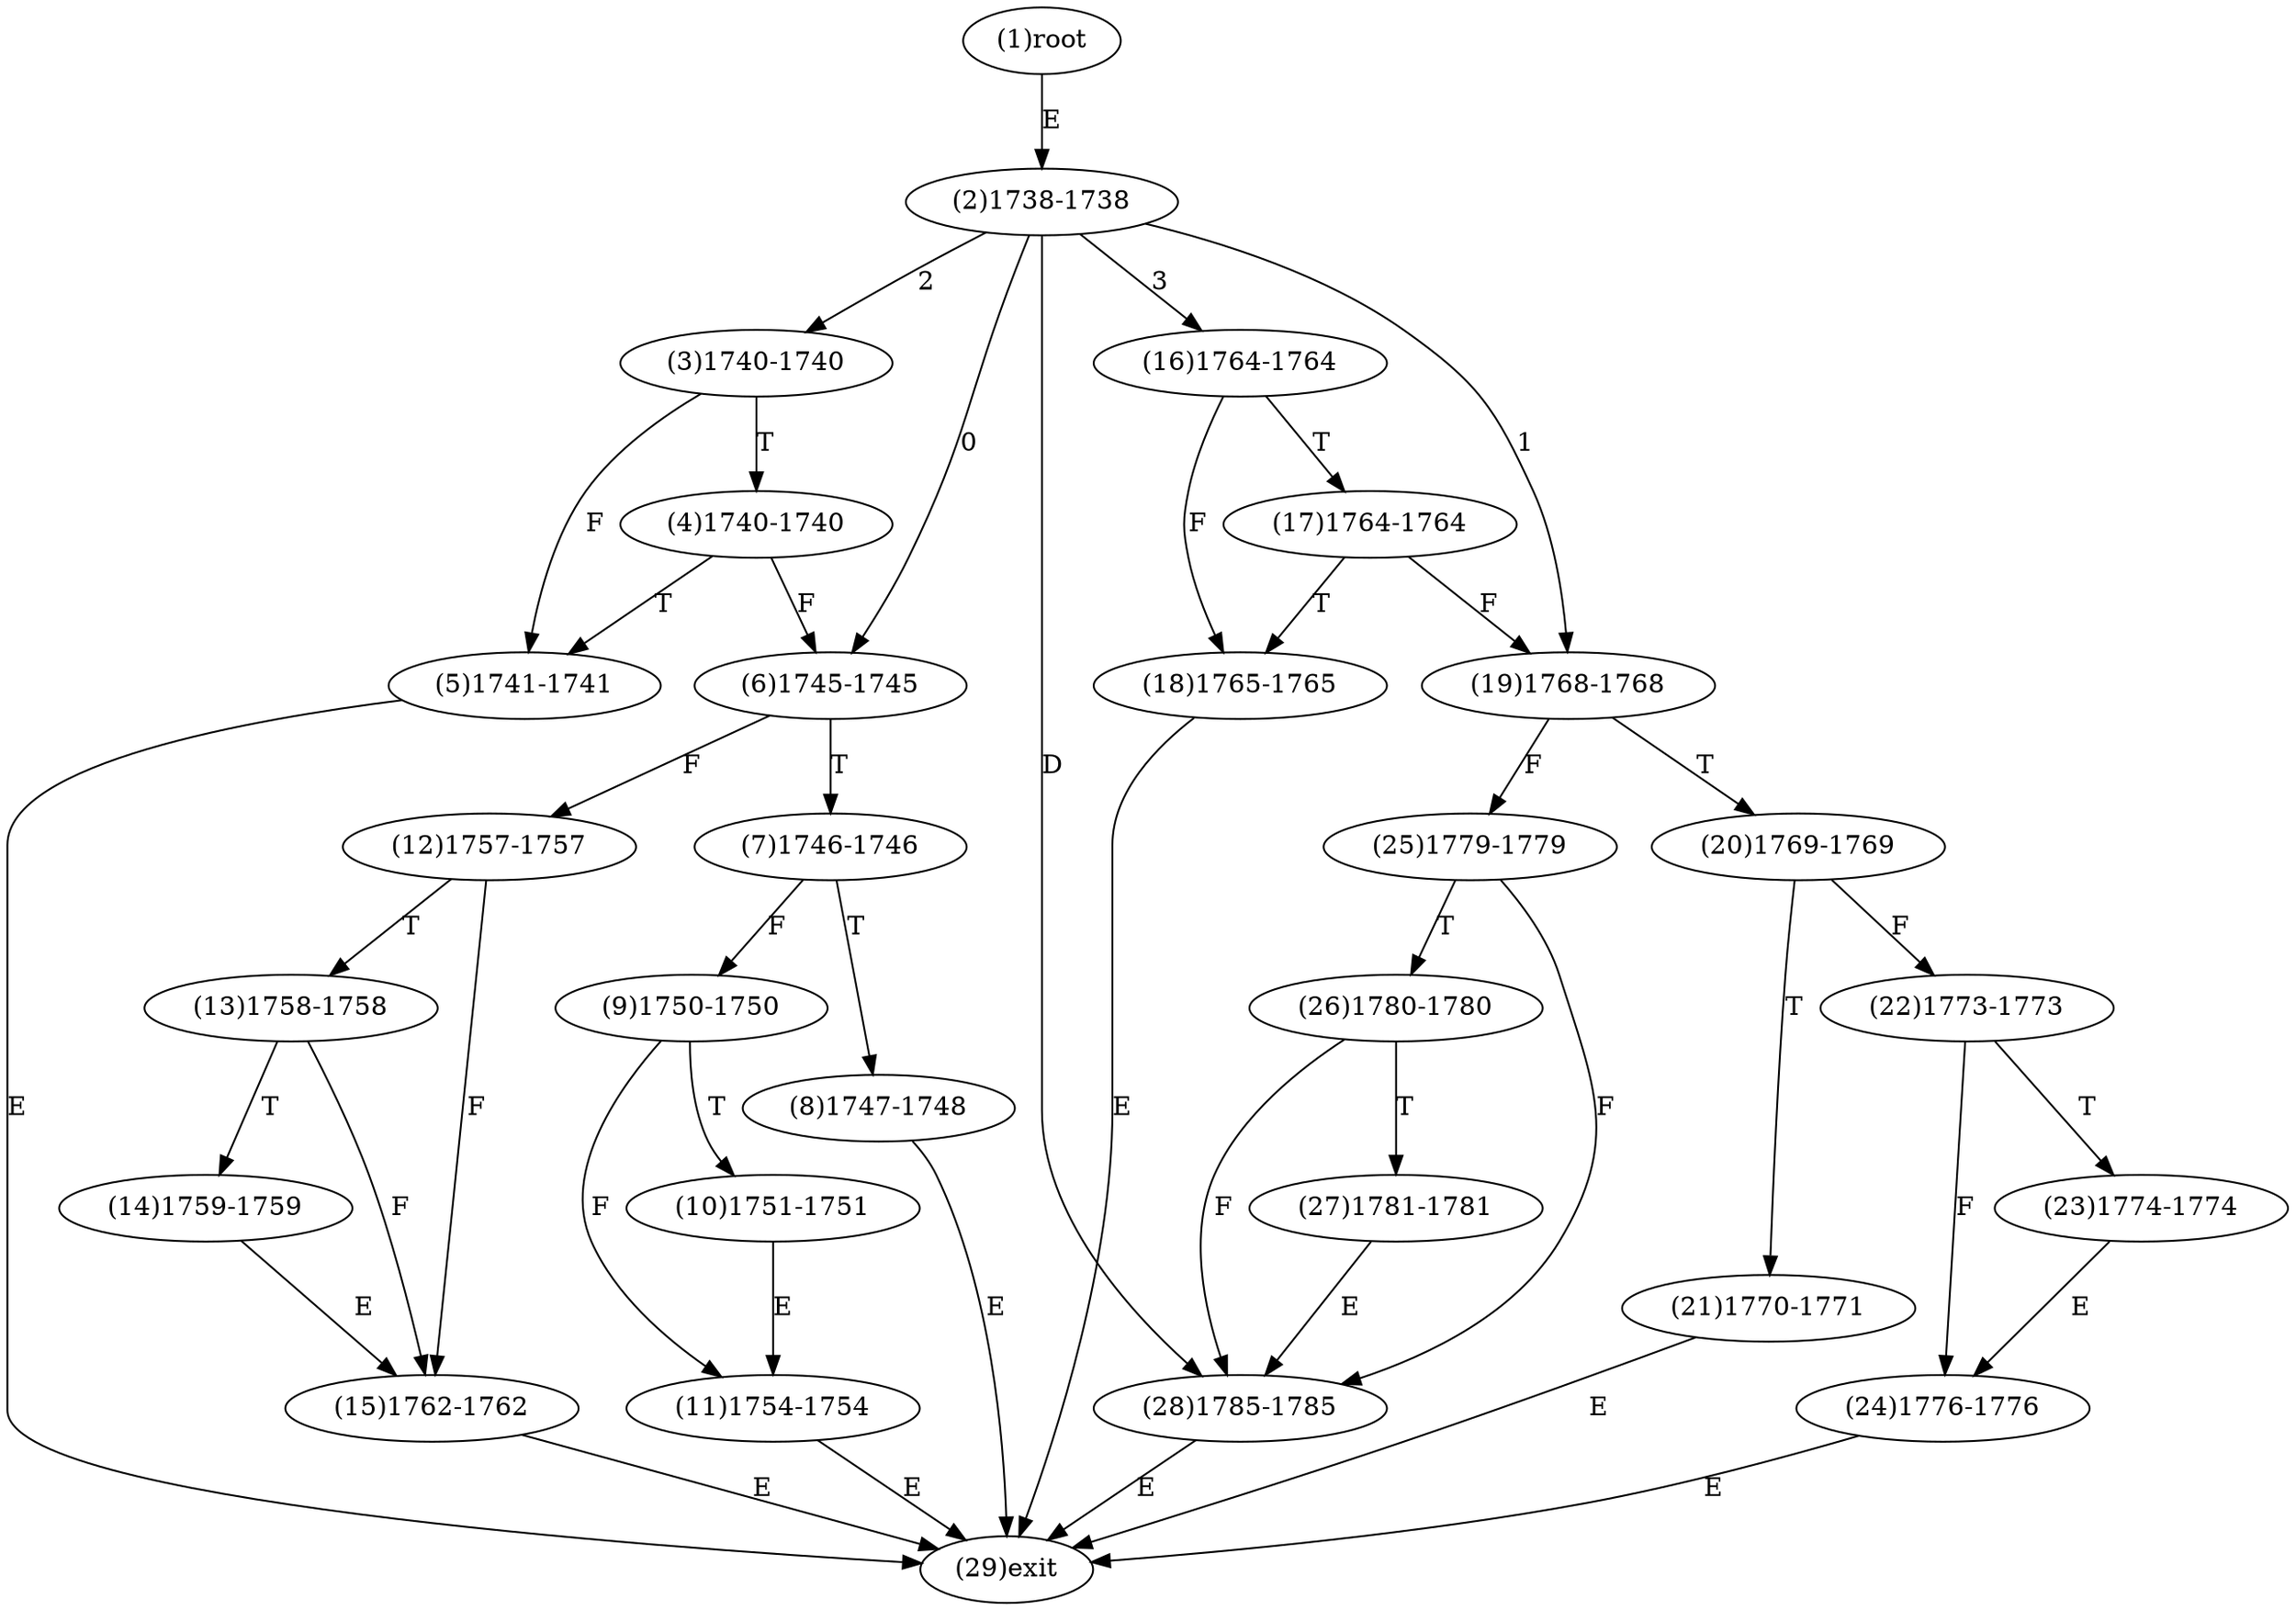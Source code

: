 digraph "" { 
1[ label="(1)root"];
2[ label="(2)1738-1738"];
3[ label="(3)1740-1740"];
4[ label="(4)1740-1740"];
5[ label="(5)1741-1741"];
6[ label="(6)1745-1745"];
7[ label="(7)1746-1746"];
8[ label="(8)1747-1748"];
9[ label="(9)1750-1750"];
10[ label="(10)1751-1751"];
11[ label="(11)1754-1754"];
12[ label="(12)1757-1757"];
13[ label="(13)1758-1758"];
14[ label="(14)1759-1759"];
15[ label="(15)1762-1762"];
17[ label="(17)1764-1764"];
16[ label="(16)1764-1764"];
19[ label="(19)1768-1768"];
18[ label="(18)1765-1765"];
21[ label="(21)1770-1771"];
20[ label="(20)1769-1769"];
23[ label="(23)1774-1774"];
22[ label="(22)1773-1773"];
25[ label="(25)1779-1779"];
24[ label="(24)1776-1776"];
27[ label="(27)1781-1781"];
26[ label="(26)1780-1780"];
29[ label="(29)exit"];
28[ label="(28)1785-1785"];
1->2[ label="E"];
2->6[ label="0"];
2->19[ label="1"];
2->3[ label="2"];
2->16[ label="3"];
2->28[ label="D"];
3->5[ label="F"];
3->4[ label="T"];
4->6[ label="F"];
4->5[ label="T"];
5->29[ label="E"];
6->12[ label="F"];
6->7[ label="T"];
7->9[ label="F"];
7->8[ label="T"];
8->29[ label="E"];
9->11[ label="F"];
9->10[ label="T"];
10->11[ label="E"];
11->29[ label="E"];
12->15[ label="F"];
12->13[ label="T"];
13->15[ label="F"];
13->14[ label="T"];
14->15[ label="E"];
15->29[ label="E"];
16->18[ label="F"];
16->17[ label="T"];
17->19[ label="F"];
17->18[ label="T"];
18->29[ label="E"];
19->25[ label="F"];
19->20[ label="T"];
20->22[ label="F"];
20->21[ label="T"];
21->29[ label="E"];
22->24[ label="F"];
22->23[ label="T"];
23->24[ label="E"];
24->29[ label="E"];
25->28[ label="F"];
25->26[ label="T"];
26->28[ label="F"];
26->27[ label="T"];
27->28[ label="E"];
28->29[ label="E"];
}